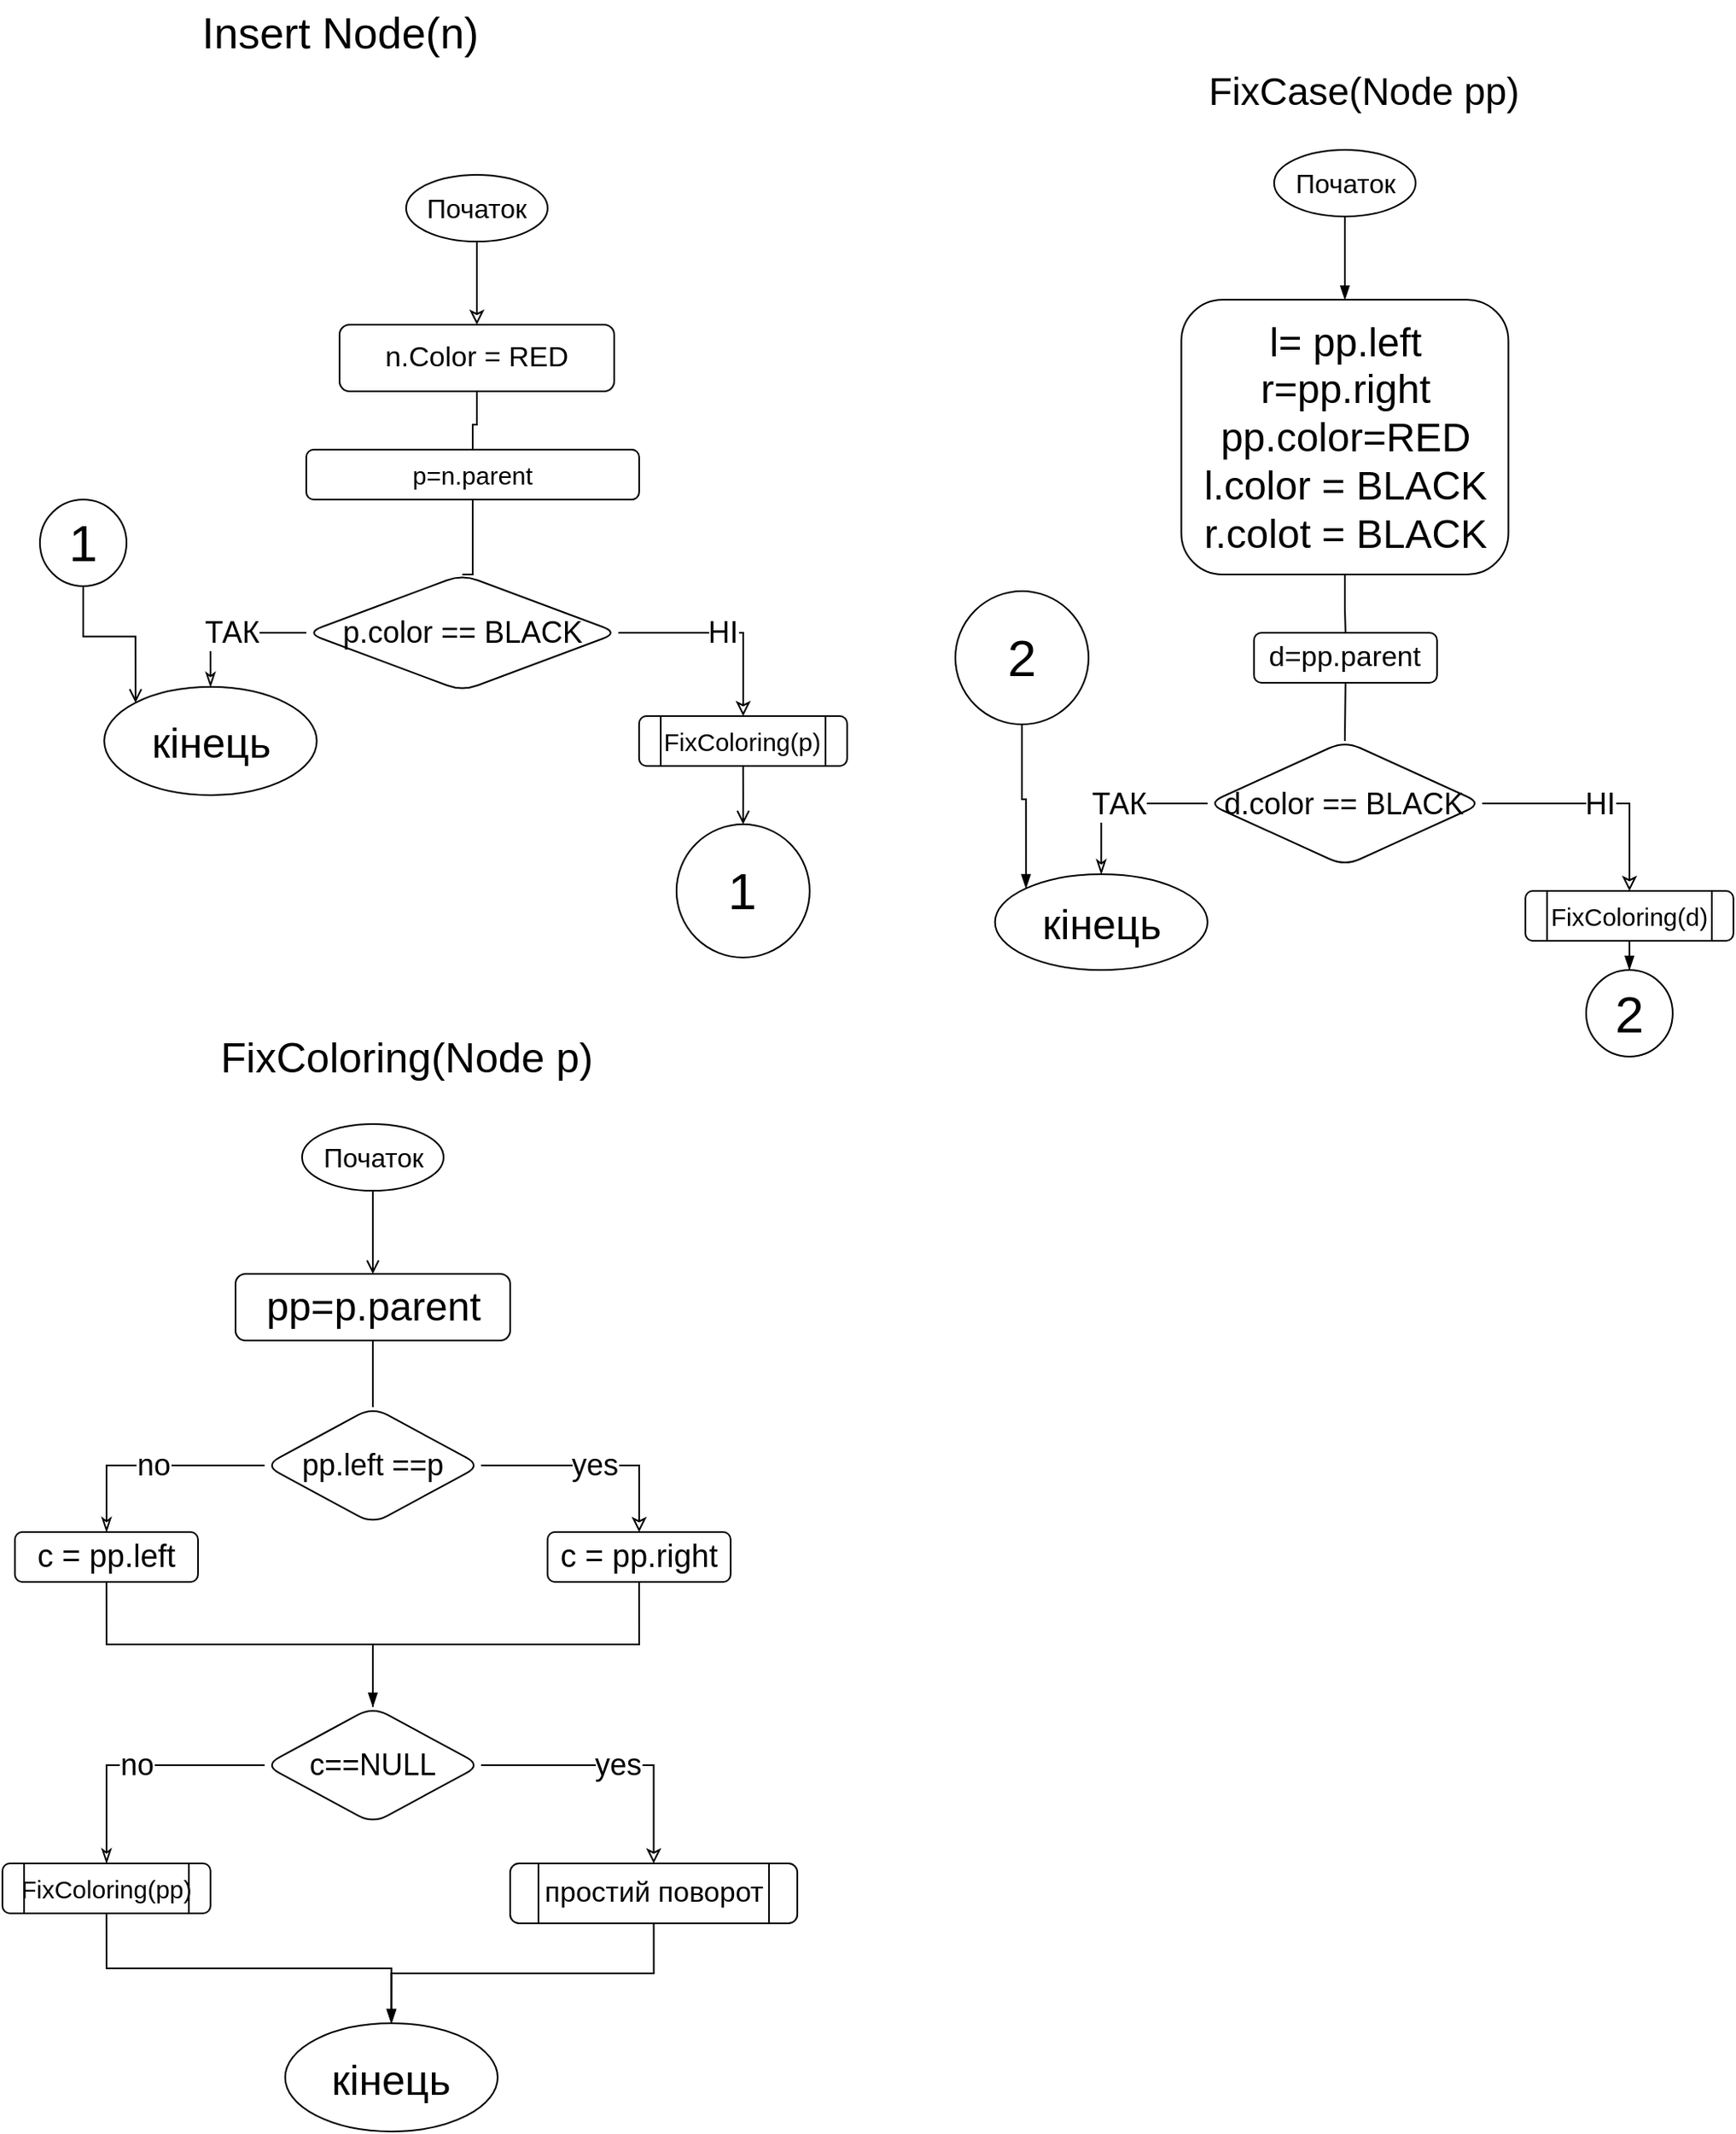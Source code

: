 <mxfile version="20.0.3" type="github">
  <diagram id="KQOMElOQD3AwJY751B6_" name="Page-1">
    <mxGraphModel dx="1421" dy="866" grid="1" gridSize="10" guides="1" tooltips="1" connect="1" arrows="1" fold="1" page="1" pageScale="1" pageWidth="827" pageHeight="1169" math="0" shadow="0">
      <root>
        <mxCell id="0" />
        <mxCell id="1" parent="0" />
        <mxCell id="D90fb7c3y0i_6Gm7GSfD-1" value="&lt;span style=&quot;font-size: 26px;&quot;&gt;Insert Node(n)&lt;/span&gt;" style="text;html=1;align=center;verticalAlign=middle;resizable=0;points=[];autosize=1;strokeColor=none;fillColor=none;fontSize=26;" vertex="1" parent="1">
          <mxGeometry x="-145" y="35.0" width="190" height="40" as="geometry" />
        </mxCell>
        <mxCell id="D90fb7c3y0i_6Gm7GSfD-2" style="edgeStyle=orthogonalEdgeStyle;rounded=0;orthogonalLoop=1;jettySize=auto;html=1;exitX=0.5;exitY=1;exitDx=0;exitDy=0;fontSize=24;entryX=0.5;entryY=0;entryDx=0;entryDy=0;endArrow=classic;endFill=0;strokeColor=#000000;strokeWidth=1;" edge="1" source="D90fb7c3y0i_6Gm7GSfD-3" target="D90fb7c3y0i_6Gm7GSfD-5" parent="1">
          <mxGeometry relative="1" as="geometry">
            <mxPoint x="32.5" y="210" as="targetPoint" />
          </mxGeometry>
        </mxCell>
        <mxCell id="D90fb7c3y0i_6Gm7GSfD-3" value="Початок" style="ellipse;whiteSpace=wrap;html=1;fontSize=16;strokeWidth=1;" vertex="1" parent="1">
          <mxGeometry x="-10" y="140" width="85" height="40" as="geometry" />
        </mxCell>
        <mxCell id="D90fb7c3y0i_6Gm7GSfD-4" style="edgeStyle=orthogonalEdgeStyle;rounded=0;orthogonalLoop=1;jettySize=auto;html=1;exitX=0.5;exitY=1;exitDx=0;exitDy=0;fontSize=11;endArrow=none;endFill=0;strokeColor=#000000;strokeWidth=1;" edge="1" source="D90fb7c3y0i_6Gm7GSfD-5" parent="1" target="D90fb7c3y0i_6Gm7GSfD-7">
          <mxGeometry relative="1" as="geometry">
            <mxPoint x="32.529" y="320" as="targetPoint" />
          </mxGeometry>
        </mxCell>
        <mxCell id="D90fb7c3y0i_6Gm7GSfD-5" value="&lt;div style=&quot;font-size: 17px;&quot;&gt;n.Color = RED&lt;/div&gt;" style="rounded=1;whiteSpace=wrap;html=1;sketch=0;fontSize=17;strokeWidth=1;" vertex="1" parent="1">
          <mxGeometry x="-50" y="230" width="165" height="40" as="geometry" />
        </mxCell>
        <mxCell id="D90fb7c3y0i_6Gm7GSfD-8" style="edgeStyle=orthogonalEdgeStyle;rounded=0;orthogonalLoop=1;jettySize=auto;html=1;exitX=0.5;exitY=1;exitDx=0;exitDy=0;endArrow=none;endFill=0;entryX=0.5;entryY=0;entryDx=0;entryDy=0;" edge="1" parent="1" source="D90fb7c3y0i_6Gm7GSfD-7" target="D90fb7c3y0i_6Gm7GSfD-11">
          <mxGeometry relative="1" as="geometry">
            <mxPoint x="29.769" y="370" as="targetPoint" />
            <Array as="points">
              <mxPoint x="30" y="380" />
            </Array>
          </mxGeometry>
        </mxCell>
        <mxCell id="D90fb7c3y0i_6Gm7GSfD-7" value="p=n.parent" style="rounded=1;whiteSpace=wrap;html=1;fontSize=15;" vertex="1" parent="1">
          <mxGeometry x="-70" y="305" width="200" height="30" as="geometry" />
        </mxCell>
        <mxCell id="D90fb7c3y0i_6Gm7GSfD-9" value="ТАК" style="edgeStyle=orthogonalEdgeStyle;rounded=0;orthogonalLoop=1;jettySize=auto;html=1;exitX=0;exitY=0.5;exitDx=0;exitDy=0;fontFamily=Helvetica;fontSize=18;fontColor=default;endArrow=classicThin;endFill=0;strokeWidth=1;" edge="1" source="D90fb7c3y0i_6Gm7GSfD-11" parent="1" target="D90fb7c3y0i_6Gm7GSfD-12">
          <mxGeometry relative="1" as="geometry">
            <mxPoint x="-127.54" y="480" as="targetPoint" />
          </mxGeometry>
        </mxCell>
        <mxCell id="D90fb7c3y0i_6Gm7GSfD-10" value="НІ" style="edgeStyle=orthogonalEdgeStyle;rounded=0;orthogonalLoop=1;jettySize=auto;html=1;exitX=1;exitY=0.5;exitDx=0;exitDy=0;fontFamily=Helvetica;fontSize=18;fontColor=default;endArrow=classic;endFill=0;strokeWidth=1;" edge="1" source="D90fb7c3y0i_6Gm7GSfD-11" parent="1" target="D90fb7c3y0i_6Gm7GSfD-14">
          <mxGeometry relative="1" as="geometry">
            <mxPoint x="192.46" y="480" as="targetPoint" />
          </mxGeometry>
        </mxCell>
        <mxCell id="D90fb7c3y0i_6Gm7GSfD-11" value="p.color == BLACK" style="rhombus;whiteSpace=wrap;html=1;rounded=1;sketch=0;fontFamily=Helvetica;fontSize=18;fontColor=default;strokeColor=default;fillColor=default;" vertex="1" parent="1">
          <mxGeometry x="-70" y="380" width="187.54" height="70" as="geometry" />
        </mxCell>
        <mxCell id="D90fb7c3y0i_6Gm7GSfD-12" value="&lt;font style=&quot;font-size: 25px&quot;&gt;кінець&lt;/font&gt;" style="ellipse;whiteSpace=wrap;html=1;rounded=1;sketch=0;fontSize=12;fontFamily=Helvetica;fontColor=default;strokeColor=default;fillColor=default;" vertex="1" parent="1">
          <mxGeometry x="-191.375" y="447.5" width="127.67" height="65" as="geometry" />
        </mxCell>
        <mxCell id="D90fb7c3y0i_6Gm7GSfD-15" style="edgeStyle=orthogonalEdgeStyle;rounded=0;orthogonalLoop=1;jettySize=auto;html=1;exitX=0.5;exitY=1;exitDx=0;exitDy=0;endArrow=open;endFill=0;" edge="1" parent="1" source="D90fb7c3y0i_6Gm7GSfD-14" target="D90fb7c3y0i_6Gm7GSfD-16">
          <mxGeometry relative="1" as="geometry">
            <mxPoint x="192.846" y="520" as="targetPoint" />
          </mxGeometry>
        </mxCell>
        <mxCell id="D90fb7c3y0i_6Gm7GSfD-14" value="FixColoring(p)" style="shape=process;whiteSpace=wrap;html=1;backgroundOutline=1;fontSize=15;rounded=1;" vertex="1" parent="1">
          <mxGeometry x="129.96" y="465" width="125" height="30" as="geometry" />
        </mxCell>
        <mxCell id="D90fb7c3y0i_6Gm7GSfD-16" value="&lt;font style=&quot;font-size: 31px&quot;&gt;1&lt;/font&gt;" style="ellipse;whiteSpace=wrap;html=1;aspect=fixed;rounded=1;sketch=0;fontFamily=Helvetica;fontSize=16;fontColor=default;strokeColor=default;fillColor=default;" vertex="1" parent="1">
          <mxGeometry x="152.456" y="530" width="80" height="80" as="geometry" />
        </mxCell>
        <mxCell id="D90fb7c3y0i_6Gm7GSfD-18" style="edgeStyle=orthogonalEdgeStyle;rounded=0;orthogonalLoop=1;jettySize=auto;html=1;exitX=0.5;exitY=1;exitDx=0;exitDy=0;entryX=0;entryY=0;entryDx=0;entryDy=0;endArrow=open;endFill=0;" edge="1" parent="1" source="D90fb7c3y0i_6Gm7GSfD-17" target="D90fb7c3y0i_6Gm7GSfD-12">
          <mxGeometry relative="1" as="geometry" />
        </mxCell>
        <mxCell id="D90fb7c3y0i_6Gm7GSfD-17" value="&lt;font style=&quot;font-size: 31px&quot;&gt;1&lt;/font&gt;" style="ellipse;whiteSpace=wrap;html=1;aspect=fixed;rounded=1;sketch=0;fontFamily=Helvetica;fontSize=16;fontColor=default;strokeColor=default;fillColor=default;" vertex="1" parent="1">
          <mxGeometry x="-230" y="335" width="52" height="52" as="geometry" />
        </mxCell>
        <mxCell id="D90fb7c3y0i_6Gm7GSfD-19" value="&lt;span style=&quot;font-size: 25px;&quot;&gt;FixColoring(Node p)&lt;/span&gt;" style="text;html=1;align=center;verticalAlign=middle;resizable=0;points=[];autosize=1;strokeColor=none;fillColor=none;fontSize=24;" vertex="1" parent="1">
          <mxGeometry x="-135" y="650" width="250" height="40" as="geometry" />
        </mxCell>
        <mxCell id="D90fb7c3y0i_6Gm7GSfD-20" style="edgeStyle=orthogonalEdgeStyle;rounded=0;orthogonalLoop=1;jettySize=auto;html=1;exitX=0.5;exitY=1;exitDx=0;exitDy=0;fontSize=24;entryX=0.5;entryY=0;entryDx=0;entryDy=0;endArrow=open;endFill=0;" edge="1" source="D90fb7c3y0i_6Gm7GSfD-21" target="D90fb7c3y0i_6Gm7GSfD-23" parent="1">
          <mxGeometry relative="1" as="geometry">
            <mxPoint x="-30" y="780" as="targetPoint" />
          </mxGeometry>
        </mxCell>
        <mxCell id="D90fb7c3y0i_6Gm7GSfD-21" value="Початок" style="ellipse;whiteSpace=wrap;html=1;fontSize=16;strokeWidth=1;" vertex="1" parent="1">
          <mxGeometry x="-72.5" y="710.0" width="85" height="40" as="geometry" />
        </mxCell>
        <mxCell id="D90fb7c3y0i_6Gm7GSfD-25" style="edgeStyle=orthogonalEdgeStyle;rounded=0;orthogonalLoop=1;jettySize=auto;html=1;exitX=0.5;exitY=1;exitDx=0;exitDy=0;fontSize=26;endArrow=none;endFill=0;entryX=0.5;entryY=0;entryDx=0;entryDy=0;" edge="1" parent="1" source="D90fb7c3y0i_6Gm7GSfD-23" target="D90fb7c3y0i_6Gm7GSfD-28">
          <mxGeometry relative="1" as="geometry">
            <mxPoint x="-30.231" y="870" as="targetPoint" />
            <Array as="points" />
          </mxGeometry>
        </mxCell>
        <mxCell id="D90fb7c3y0i_6Gm7GSfD-23" value="pp=p.parent" style="rounded=1;whiteSpace=wrap;html=1;sketch=0;fontSize=24;" vertex="1" parent="1">
          <mxGeometry x="-112.5" y="800" width="165" height="40" as="geometry" />
        </mxCell>
        <mxCell id="D90fb7c3y0i_6Gm7GSfD-26" value="no" style="edgeStyle=orthogonalEdgeStyle;rounded=0;orthogonalLoop=1;jettySize=auto;html=1;exitX=0;exitY=0.5;exitDx=0;exitDy=0;fontFamily=Helvetica;fontSize=18;fontColor=default;endArrow=classicThin;endFill=0;strokeWidth=1;" edge="1" source="D90fb7c3y0i_6Gm7GSfD-28" parent="1" target="D90fb7c3y0i_6Gm7GSfD-29">
          <mxGeometry relative="1" as="geometry">
            <mxPoint x="-190.04" y="970" as="targetPoint" />
          </mxGeometry>
        </mxCell>
        <mxCell id="D90fb7c3y0i_6Gm7GSfD-27" value="yes" style="edgeStyle=orthogonalEdgeStyle;rounded=0;orthogonalLoop=1;jettySize=auto;html=1;exitX=1;exitY=0.5;exitDx=0;exitDy=0;fontFamily=Helvetica;fontSize=18;fontColor=default;endArrow=classic;endFill=0;strokeWidth=1;" edge="1" source="D90fb7c3y0i_6Gm7GSfD-28" parent="1" target="D90fb7c3y0i_6Gm7GSfD-30">
          <mxGeometry relative="1" as="geometry">
            <mxPoint x="129.96" y="970" as="targetPoint" />
          </mxGeometry>
        </mxCell>
        <mxCell id="D90fb7c3y0i_6Gm7GSfD-28" value="pp.left ==p" style="rhombus;whiteSpace=wrap;html=1;rounded=1;sketch=0;fontFamily=Helvetica;fontSize=18;fontColor=default;strokeColor=default;fillColor=default;" vertex="1" parent="1">
          <mxGeometry x="-95.0" y="880" width="130" height="70" as="geometry" />
        </mxCell>
        <mxCell id="D90fb7c3y0i_6Gm7GSfD-31" style="edgeStyle=orthogonalEdgeStyle;rounded=0;orthogonalLoop=1;jettySize=auto;html=1;exitX=0.5;exitY=1;exitDx=0;exitDy=0;fontSize=19;endArrow=none;endFill=0;entryX=0.5;entryY=0;entryDx=0;entryDy=0;" edge="1" parent="1" source="D90fb7c3y0i_6Gm7GSfD-29" target="D90fb7c3y0i_6Gm7GSfD-35">
          <mxGeometry relative="1" as="geometry">
            <mxPoint x="-30" y="1050" as="targetPoint" />
          </mxGeometry>
        </mxCell>
        <mxCell id="D90fb7c3y0i_6Gm7GSfD-29" value="c = pp.left" style="rounded=1;whiteSpace=wrap;html=1;fontSize=19;" vertex="1" parent="1">
          <mxGeometry x="-245.04" y="955" width="110" height="30" as="geometry" />
        </mxCell>
        <mxCell id="D90fb7c3y0i_6Gm7GSfD-32" style="edgeStyle=orthogonalEdgeStyle;rounded=0;orthogonalLoop=1;jettySize=auto;html=1;exitX=0.5;exitY=1;exitDx=0;exitDy=0;fontSize=19;endArrow=blockThin;endFill=1;entryX=0.5;entryY=0;entryDx=0;entryDy=0;" edge="1" parent="1" source="D90fb7c3y0i_6Gm7GSfD-30" target="D90fb7c3y0i_6Gm7GSfD-35">
          <mxGeometry relative="1" as="geometry">
            <mxPoint x="-30" y="1050" as="targetPoint" />
          </mxGeometry>
        </mxCell>
        <mxCell id="D90fb7c3y0i_6Gm7GSfD-30" value="&lt;span style=&quot;font-size: 19px;&quot;&gt;c = pp.right&lt;/span&gt;" style="rounded=1;whiteSpace=wrap;html=1;fontSize=11;" vertex="1" parent="1">
          <mxGeometry x="74.96" y="955" width="110" height="30" as="geometry" />
        </mxCell>
        <mxCell id="D90fb7c3y0i_6Gm7GSfD-33" value="no" style="edgeStyle=orthogonalEdgeStyle;rounded=0;orthogonalLoop=1;jettySize=auto;html=1;exitX=0;exitY=0.5;exitDx=0;exitDy=0;fontFamily=Helvetica;fontSize=18;fontColor=default;endArrow=classicThin;endFill=0;strokeWidth=1;" edge="1" source="D90fb7c3y0i_6Gm7GSfD-35" parent="1" target="D90fb7c3y0i_6Gm7GSfD-36">
          <mxGeometry relative="1" as="geometry">
            <mxPoint x="-190.04" y="1169" as="targetPoint" />
          </mxGeometry>
        </mxCell>
        <mxCell id="D90fb7c3y0i_6Gm7GSfD-34" value="yes" style="edgeStyle=orthogonalEdgeStyle;rounded=0;orthogonalLoop=1;jettySize=auto;html=1;exitX=1;exitY=0.5;exitDx=0;exitDy=0;fontFamily=Helvetica;fontSize=18;fontColor=default;endArrow=classic;endFill=0;strokeWidth=1;" edge="1" source="D90fb7c3y0i_6Gm7GSfD-35" parent="1" target="D90fb7c3y0i_6Gm7GSfD-37">
          <mxGeometry relative="1" as="geometry">
            <mxPoint x="129.96" y="1169" as="targetPoint" />
          </mxGeometry>
        </mxCell>
        <mxCell id="D90fb7c3y0i_6Gm7GSfD-35" value="c==NULL" style="rhombus;whiteSpace=wrap;html=1;rounded=1;sketch=0;fontFamily=Helvetica;fontSize=18;fontColor=default;strokeColor=default;fillColor=default;" vertex="1" parent="1">
          <mxGeometry x="-95.0" y="1060" width="130" height="70" as="geometry" />
        </mxCell>
        <mxCell id="D90fb7c3y0i_6Gm7GSfD-38" style="edgeStyle=orthogonalEdgeStyle;rounded=0;orthogonalLoop=1;jettySize=auto;html=1;exitX=0.5;exitY=1;exitDx=0;exitDy=0;fontSize=17;endArrow=blockThin;endFill=1;entryX=0.5;entryY=0;entryDx=0;entryDy=0;" edge="1" parent="1" source="D90fb7c3y0i_6Gm7GSfD-36" target="D90fb7c3y0i_6Gm7GSfD-40">
          <mxGeometry relative="1" as="geometry">
            <mxPoint x="-20" y="1250" as="targetPoint" />
          </mxGeometry>
        </mxCell>
        <mxCell id="D90fb7c3y0i_6Gm7GSfD-36" value="FixColoring(pp)" style="shape=process;whiteSpace=wrap;html=1;backgroundOutline=1;fontSize=15;rounded=1;" vertex="1" parent="1">
          <mxGeometry x="-252.54" y="1154" width="125" height="30" as="geometry" />
        </mxCell>
        <mxCell id="D90fb7c3y0i_6Gm7GSfD-39" style="edgeStyle=orthogonalEdgeStyle;rounded=0;orthogonalLoop=1;jettySize=auto;html=1;exitX=0.5;exitY=1;exitDx=0;exitDy=0;fontSize=17;endArrow=blockThin;endFill=1;" edge="1" parent="1" source="D90fb7c3y0i_6Gm7GSfD-37" target="D90fb7c3y0i_6Gm7GSfD-40">
          <mxGeometry relative="1" as="geometry">
            <mxPoint x="-20" y="1240" as="targetPoint" />
          </mxGeometry>
        </mxCell>
        <mxCell id="D90fb7c3y0i_6Gm7GSfD-37" value="простий поворот" style="shape=process;whiteSpace=wrap;html=1;backgroundOutline=1;fontSize=17;rounded=1;" vertex="1" parent="1">
          <mxGeometry x="52.5" y="1154" width="172.54" height="36" as="geometry" />
        </mxCell>
        <mxCell id="D90fb7c3y0i_6Gm7GSfD-40" value="&lt;font style=&quot;font-size: 25px&quot;&gt;кінець&lt;/font&gt;" style="ellipse;whiteSpace=wrap;html=1;rounded=1;sketch=0;fontSize=12;fontFamily=Helvetica;fontColor=default;strokeColor=default;fillColor=default;" vertex="1" parent="1">
          <mxGeometry x="-82.675" y="1250" width="127.67" height="65" as="geometry" />
        </mxCell>
        <mxCell id="D90fb7c3y0i_6Gm7GSfD-41" style="edgeStyle=orthogonalEdgeStyle;rounded=0;orthogonalLoop=1;jettySize=auto;html=1;exitX=0.5;exitY=1;exitDx=0;exitDy=0;fontSize=24;entryX=0.5;entryY=0;entryDx=0;entryDy=0;endArrow=blockThin;endFill=1;" edge="1" source="D90fb7c3y0i_6Gm7GSfD-42" target="D90fb7c3y0i_6Gm7GSfD-44" parent="1">
          <mxGeometry relative="1" as="geometry">
            <mxPoint x="554" y="195.0" as="targetPoint" />
          </mxGeometry>
        </mxCell>
        <mxCell id="D90fb7c3y0i_6Gm7GSfD-42" value="Початок" style="ellipse;whiteSpace=wrap;html=1;fontSize=16;strokeWidth=1;" vertex="1" parent="1">
          <mxGeometry x="511.5" y="125" width="85" height="40" as="geometry" />
        </mxCell>
        <mxCell id="D90fb7c3y0i_6Gm7GSfD-46" style="edgeStyle=orthogonalEdgeStyle;rounded=0;orthogonalLoop=1;jettySize=auto;html=1;exitX=0.5;exitY=1;exitDx=0;exitDy=0;fontSize=23;endArrow=none;endFill=0;" edge="1" parent="1" source="D90fb7c3y0i_6Gm7GSfD-44" target="D90fb7c3y0i_6Gm7GSfD-47">
          <mxGeometry relative="1" as="geometry">
            <mxPoint x="554.385" y="430" as="targetPoint" />
          </mxGeometry>
        </mxCell>
        <mxCell id="D90fb7c3y0i_6Gm7GSfD-44" value="l= pp.left&lt;br&gt;r=pp.right&lt;br&gt;pp.color=RED&lt;br&gt;l.color = BLACK&lt;br&gt;r.colot = BLACK" style="rounded=1;whiteSpace=wrap;html=1;sketch=0;fontSize=24;" vertex="1" parent="1">
          <mxGeometry x="455.75" y="215" width="196.5" height="165" as="geometry" />
        </mxCell>
        <mxCell id="D90fb7c3y0i_6Gm7GSfD-45" value="&lt;span style=&quot;font-size: 23px;&quot;&gt;FixCase(Node pp)&lt;/span&gt;" style="text;html=1;align=center;verticalAlign=middle;resizable=0;points=[];autosize=1;strokeColor=none;fillColor=none;fontSize=23;" vertex="1" parent="1">
          <mxGeometry x="460" y="70.0" width="210" height="40" as="geometry" />
        </mxCell>
        <mxCell id="D90fb7c3y0i_6Gm7GSfD-48" style="edgeStyle=orthogonalEdgeStyle;rounded=0;orthogonalLoop=1;jettySize=auto;html=1;exitX=0.5;exitY=1;exitDx=0;exitDy=0;fontSize=17;endArrow=none;endFill=0;entryX=0.5;entryY=0;entryDx=0;entryDy=0;" edge="1" parent="1" source="D90fb7c3y0i_6Gm7GSfD-47" target="D90fb7c3y0i_6Gm7GSfD-51">
          <mxGeometry relative="1" as="geometry">
            <mxPoint x="554.385" y="480" as="targetPoint" />
          </mxGeometry>
        </mxCell>
        <mxCell id="D90fb7c3y0i_6Gm7GSfD-47" value="d=pp.parent" style="rounded=1;whiteSpace=wrap;html=1;fontSize=17;" vertex="1" parent="1">
          <mxGeometry x="499.385" y="415" width="110" height="30" as="geometry" />
        </mxCell>
        <mxCell id="D90fb7c3y0i_6Gm7GSfD-49" value="ТАК" style="edgeStyle=orthogonalEdgeStyle;rounded=0;orthogonalLoop=1;jettySize=auto;html=1;exitX=0;exitY=0.5;exitDx=0;exitDy=0;fontFamily=Helvetica;fontSize=18;fontColor=default;endArrow=classicThin;endFill=0;strokeWidth=1;" edge="1" source="D90fb7c3y0i_6Gm7GSfD-51" parent="1" target="D90fb7c3y0i_6Gm7GSfD-52">
          <mxGeometry relative="1" as="geometry">
            <mxPoint x="404.96" y="585" as="targetPoint" />
          </mxGeometry>
        </mxCell>
        <mxCell id="D90fb7c3y0i_6Gm7GSfD-50" value="НІ" style="edgeStyle=orthogonalEdgeStyle;rounded=0;orthogonalLoop=1;jettySize=auto;html=1;exitX=1;exitY=0.5;exitDx=0;exitDy=0;fontFamily=Helvetica;fontSize=18;fontColor=default;endArrow=classic;endFill=0;strokeWidth=1;" edge="1" source="D90fb7c3y0i_6Gm7GSfD-51" parent="1" target="D90fb7c3y0i_6Gm7GSfD-53">
          <mxGeometry relative="1" as="geometry">
            <mxPoint x="724.96" y="585" as="targetPoint" />
          </mxGeometry>
        </mxCell>
        <mxCell id="D90fb7c3y0i_6Gm7GSfD-51" value="d.color == BLACK" style="rhombus;whiteSpace=wrap;html=1;rounded=1;sketch=0;fontFamily=Helvetica;fontSize=18;fontColor=default;strokeColor=default;fillColor=default;" vertex="1" parent="1">
          <mxGeometry x="471.48" y="480" width="165.04" height="75" as="geometry" />
        </mxCell>
        <mxCell id="D90fb7c3y0i_6Gm7GSfD-52" value="&lt;font style=&quot;font-size: 25px&quot;&gt;кінець&lt;/font&gt;" style="ellipse;whiteSpace=wrap;html=1;rounded=1;sketch=0;fontSize=12;fontFamily=Helvetica;fontColor=default;strokeColor=default;fillColor=default;" vertex="1" parent="1">
          <mxGeometry x="343.81" y="560" width="127.67" height="57.5" as="geometry" />
        </mxCell>
        <mxCell id="D90fb7c3y0i_6Gm7GSfD-54" style="edgeStyle=orthogonalEdgeStyle;rounded=0;orthogonalLoop=1;jettySize=auto;html=1;exitX=0.5;exitY=1;exitDx=0;exitDy=0;fontSize=15;endArrow=blockThin;endFill=1;" edge="1" parent="1" source="D90fb7c3y0i_6Gm7GSfD-53" target="D90fb7c3y0i_6Gm7GSfD-55">
          <mxGeometry relative="1" as="geometry">
            <mxPoint x="725.154" y="640" as="targetPoint" />
          </mxGeometry>
        </mxCell>
        <mxCell id="D90fb7c3y0i_6Gm7GSfD-53" value="FixColoring(d)" style="shape=process;whiteSpace=wrap;html=1;backgroundOutline=1;fontSize=15;rounded=1;" vertex="1" parent="1">
          <mxGeometry x="662.46" y="570" width="125" height="30" as="geometry" />
        </mxCell>
        <mxCell id="D90fb7c3y0i_6Gm7GSfD-55" value="&lt;font style=&quot;font-size: 31px&quot;&gt;2&lt;/font&gt;" style="ellipse;whiteSpace=wrap;html=1;aspect=fixed;rounded=1;sketch=0;fontFamily=Helvetica;fontSize=16;fontColor=default;strokeColor=default;fillColor=default;" vertex="1" parent="1">
          <mxGeometry x="698.964" y="617.5" width="52" height="52" as="geometry" />
        </mxCell>
        <mxCell id="D90fb7c3y0i_6Gm7GSfD-57" style="edgeStyle=orthogonalEdgeStyle;rounded=0;orthogonalLoop=1;jettySize=auto;html=1;exitX=0.5;exitY=1;exitDx=0;exitDy=0;entryX=0;entryY=0;entryDx=0;entryDy=0;fontSize=15;endArrow=blockThin;endFill=1;" edge="1" parent="1" source="D90fb7c3y0i_6Gm7GSfD-56" target="D90fb7c3y0i_6Gm7GSfD-52">
          <mxGeometry relative="1" as="geometry" />
        </mxCell>
        <mxCell id="D90fb7c3y0i_6Gm7GSfD-56" value="&lt;font style=&quot;font-size: 31px&quot;&gt;2&lt;/font&gt;" style="ellipse;whiteSpace=wrap;html=1;aspect=fixed;rounded=1;sketch=0;fontFamily=Helvetica;fontSize=16;fontColor=default;strokeColor=default;fillColor=default;" vertex="1" parent="1">
          <mxGeometry x="320" y="390" width="80" height="80" as="geometry" />
        </mxCell>
      </root>
    </mxGraphModel>
  </diagram>
</mxfile>
